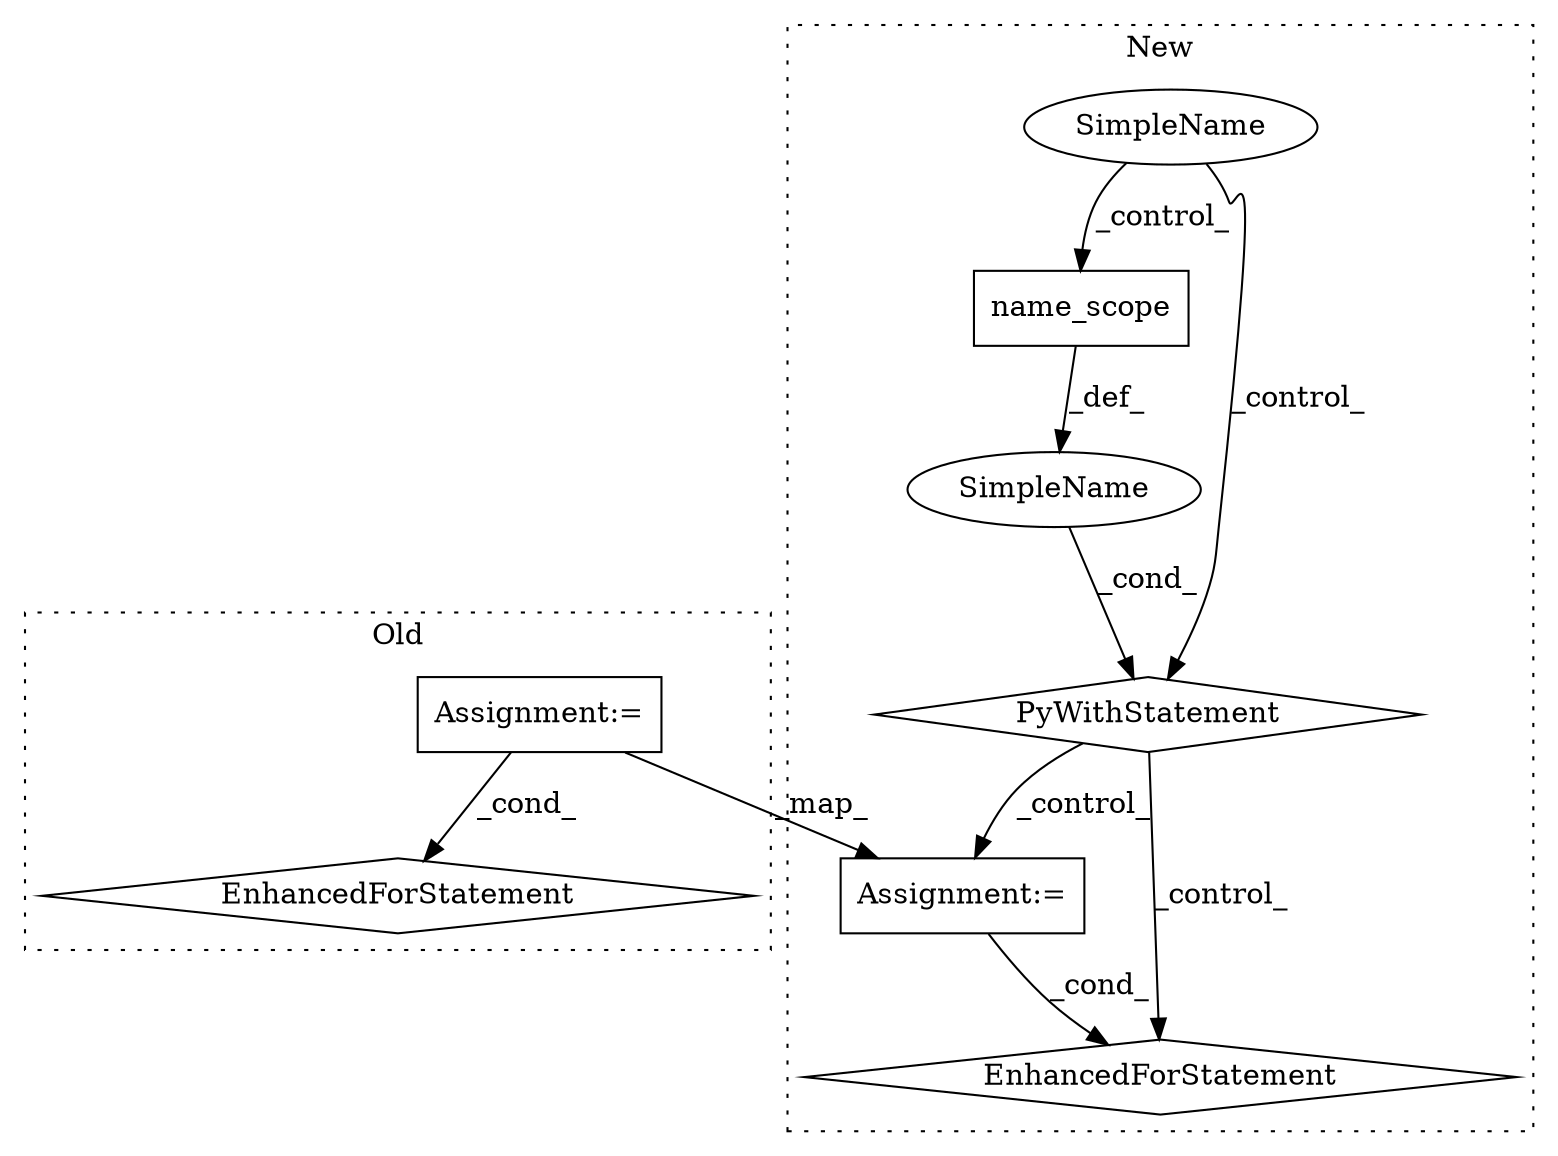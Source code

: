 digraph G {
subgraph cluster0 {
1 [label="EnhancedForStatement" a="70" s="2905,2998" l="73,2" shape="diamond"];
4 [label="Assignment:=" a="7" s="2905,2998" l="73,2" shape="box"];
label = "Old";
style="dotted";
}
subgraph cluster1 {
2 [label="name_scope" a="32" s="2994" l="12" shape="box"];
3 [label="PyWithStatement" a="104" s="2972,3006" l="10,2" shape="diamond"];
5 [label="Assignment:=" a="7" s="3028,3129" l="81,2" shape="box"];
6 [label="SimpleName" a="42" s="" l="" shape="ellipse"];
7 [label="EnhancedForStatement" a="70" s="3028,3129" l="81,2" shape="diamond"];
8 [label="SimpleName" a="42" s="" l="" shape="ellipse"];
label = "New";
style="dotted";
}
2 -> 6 [label="_def_"];
3 -> 7 [label="_control_"];
3 -> 5 [label="_control_"];
4 -> 1 [label="_cond_"];
4 -> 5 [label="_map_"];
5 -> 7 [label="_cond_"];
6 -> 3 [label="_cond_"];
8 -> 2 [label="_control_"];
8 -> 3 [label="_control_"];
}